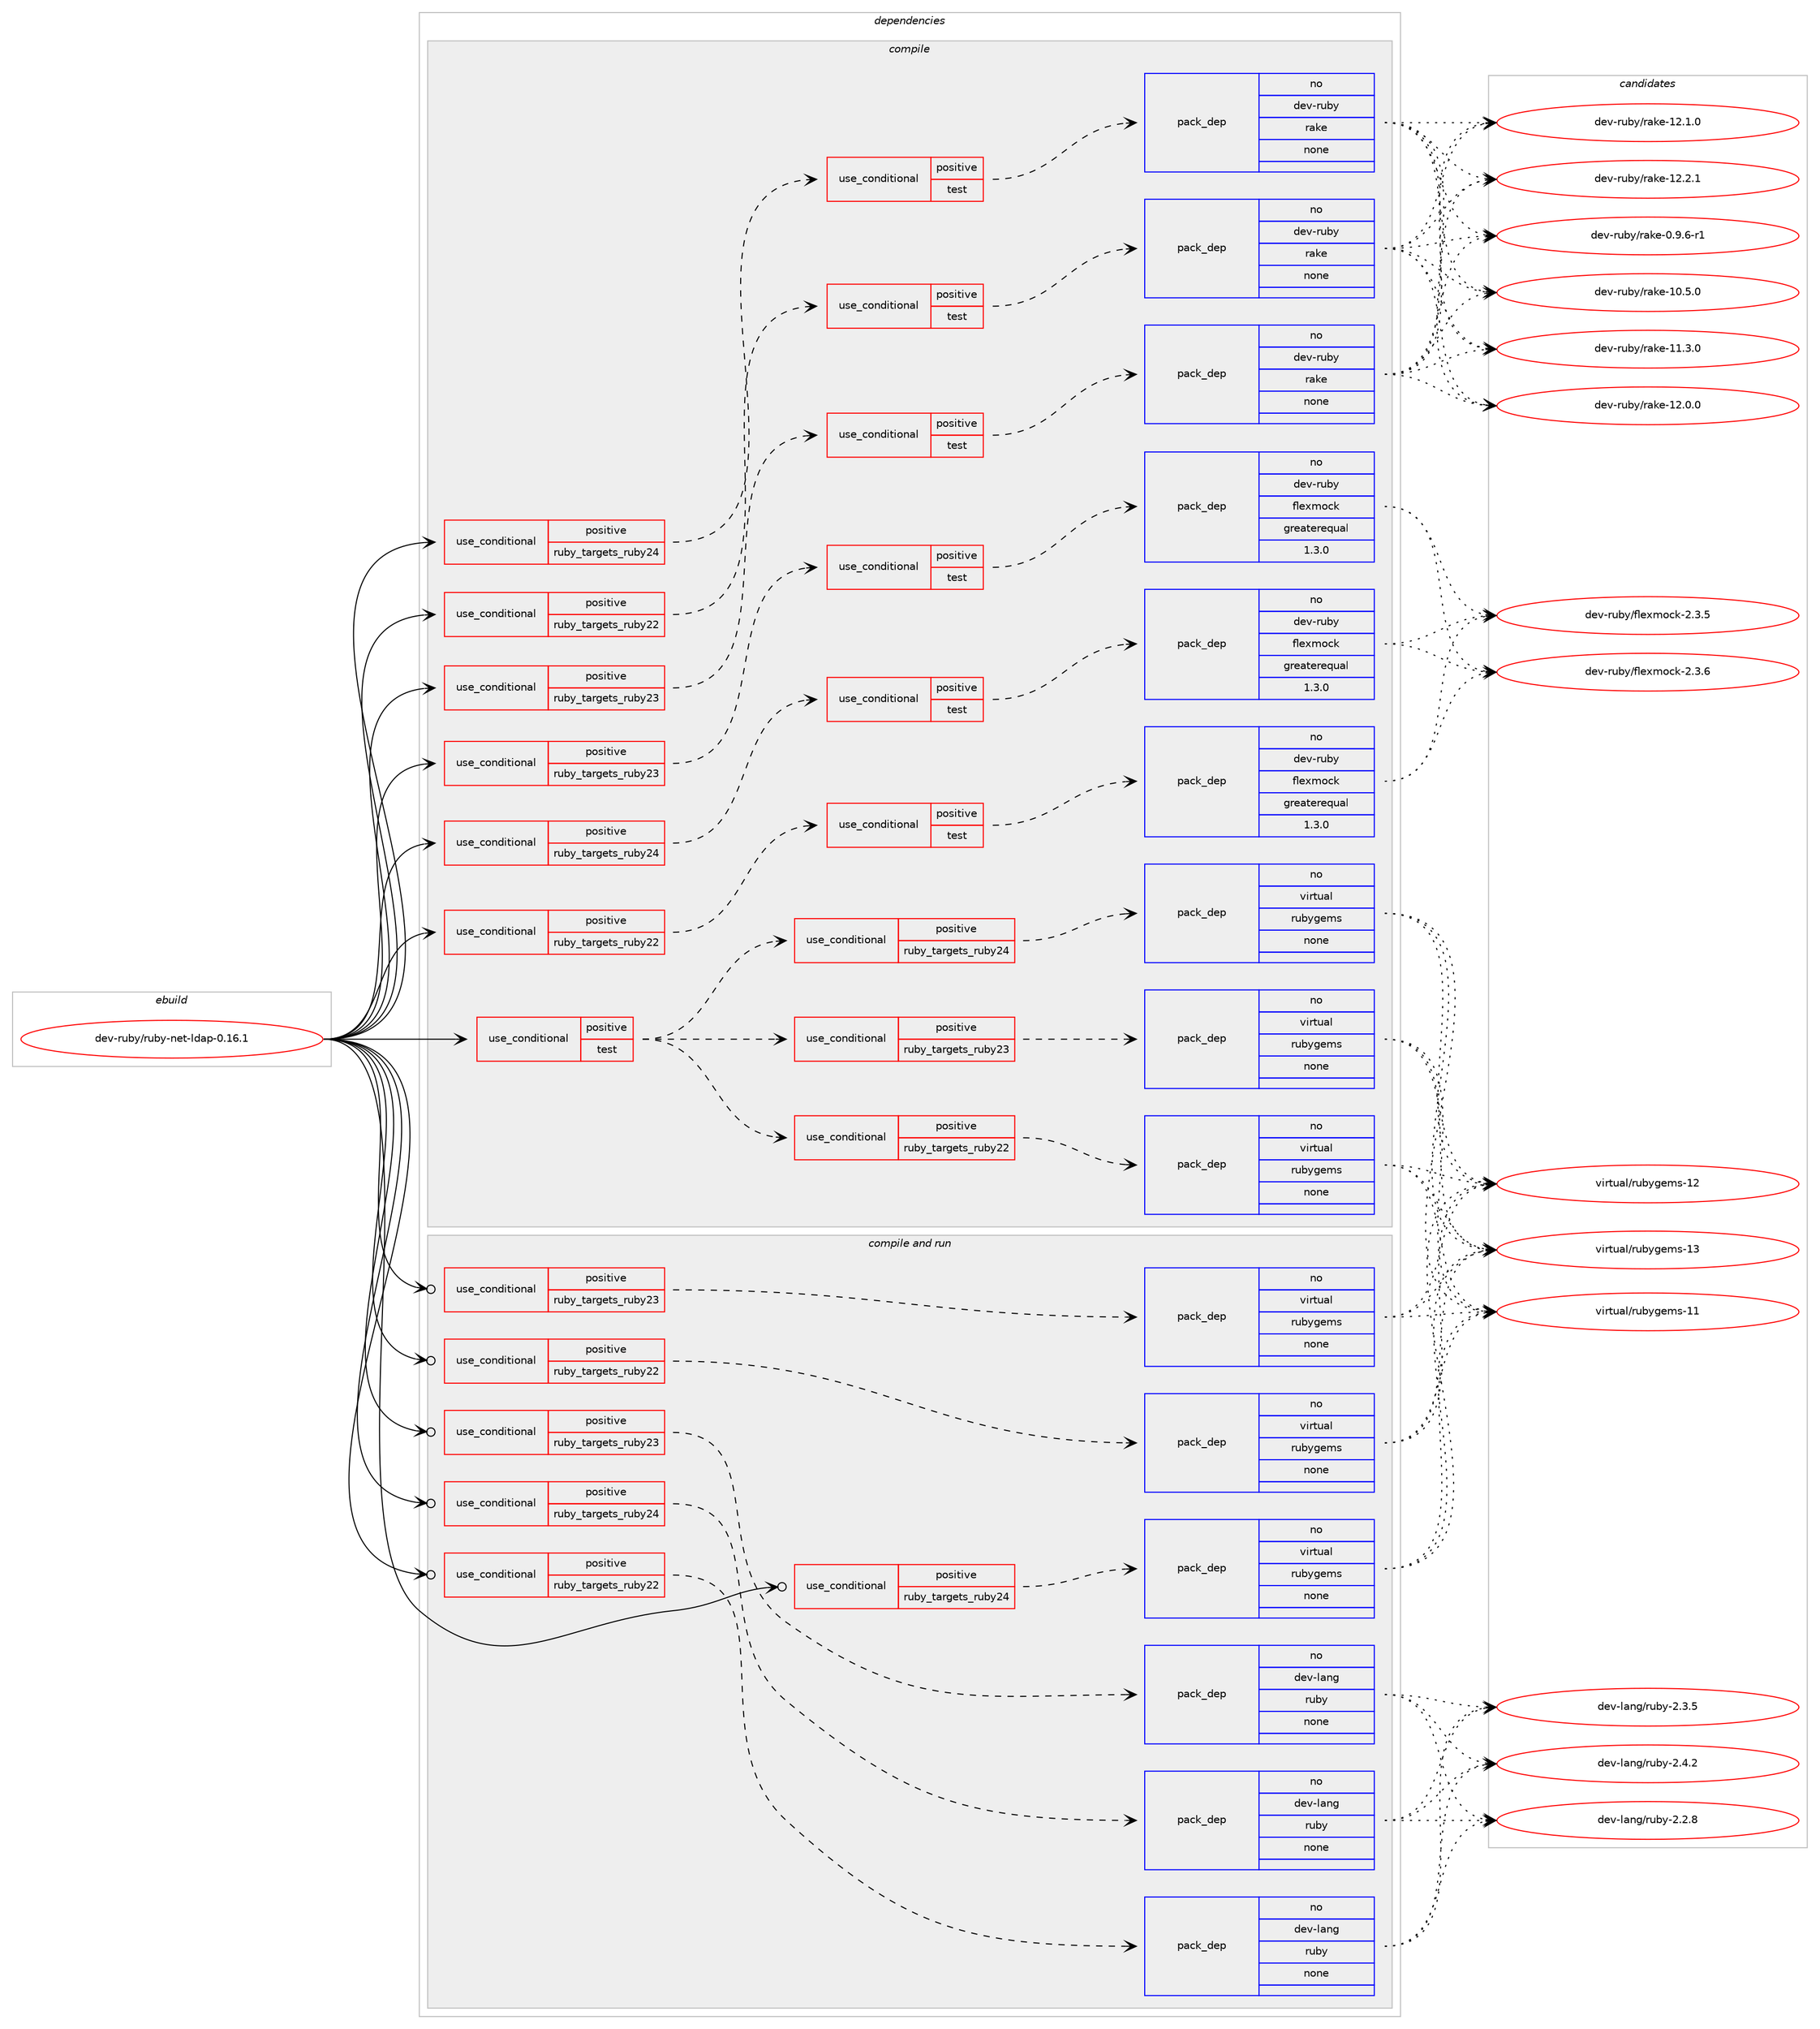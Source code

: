 digraph prolog {

# *************
# Graph options
# *************

newrank=true;
concentrate=true;
compound=true;
graph [rankdir=LR,fontname=Helvetica,fontsize=10,ranksep=1.5];#, ranksep=2.5, nodesep=0.2];
edge  [arrowhead=vee];
node  [fontname=Helvetica,fontsize=10];

# **********
# The ebuild
# **********

subgraph cluster_leftcol {
color=gray;
rank=same;
label=<<i>ebuild</i>>;
id [label="dev-ruby/ruby-net-ldap-0.16.1", color=red, width=4, href="../dev-ruby/ruby-net-ldap-0.16.1.svg"];
}

# ****************
# The dependencies
# ****************

subgraph cluster_midcol {
color=gray;
label=<<i>dependencies</i>>;
subgraph cluster_compile {
fillcolor="#eeeeee";
style=filled;
label=<<i>compile</i>>;
subgraph cond71403 {
dependency267586 [label=<<TABLE BORDER="0" CELLBORDER="1" CELLSPACING="0" CELLPADDING="4"><TR><TD ROWSPAN="3" CELLPADDING="10">use_conditional</TD></TR><TR><TD>positive</TD></TR><TR><TD>ruby_targets_ruby22</TD></TR></TABLE>>, shape=none, color=red];
subgraph cond71404 {
dependency267587 [label=<<TABLE BORDER="0" CELLBORDER="1" CELLSPACING="0" CELLPADDING="4"><TR><TD ROWSPAN="3" CELLPADDING="10">use_conditional</TD></TR><TR><TD>positive</TD></TR><TR><TD>test</TD></TR></TABLE>>, shape=none, color=red];
subgraph pack192069 {
dependency267588 [label=<<TABLE BORDER="0" CELLBORDER="1" CELLSPACING="0" CELLPADDING="4" WIDTH="220"><TR><TD ROWSPAN="6" CELLPADDING="30">pack_dep</TD></TR><TR><TD WIDTH="110">no</TD></TR><TR><TD>dev-ruby</TD></TR><TR><TD>flexmock</TD></TR><TR><TD>greaterequal</TD></TR><TR><TD>1.3.0</TD></TR></TABLE>>, shape=none, color=blue];
}
dependency267587:e -> dependency267588:w [weight=20,style="dashed",arrowhead="vee"];
}
dependency267586:e -> dependency267587:w [weight=20,style="dashed",arrowhead="vee"];
}
id:e -> dependency267586:w [weight=20,style="solid",arrowhead="vee"];
subgraph cond71405 {
dependency267589 [label=<<TABLE BORDER="0" CELLBORDER="1" CELLSPACING="0" CELLPADDING="4"><TR><TD ROWSPAN="3" CELLPADDING="10">use_conditional</TD></TR><TR><TD>positive</TD></TR><TR><TD>ruby_targets_ruby22</TD></TR></TABLE>>, shape=none, color=red];
subgraph cond71406 {
dependency267590 [label=<<TABLE BORDER="0" CELLBORDER="1" CELLSPACING="0" CELLPADDING="4"><TR><TD ROWSPAN="3" CELLPADDING="10">use_conditional</TD></TR><TR><TD>positive</TD></TR><TR><TD>test</TD></TR></TABLE>>, shape=none, color=red];
subgraph pack192070 {
dependency267591 [label=<<TABLE BORDER="0" CELLBORDER="1" CELLSPACING="0" CELLPADDING="4" WIDTH="220"><TR><TD ROWSPAN="6" CELLPADDING="30">pack_dep</TD></TR><TR><TD WIDTH="110">no</TD></TR><TR><TD>dev-ruby</TD></TR><TR><TD>rake</TD></TR><TR><TD>none</TD></TR><TR><TD></TD></TR></TABLE>>, shape=none, color=blue];
}
dependency267590:e -> dependency267591:w [weight=20,style="dashed",arrowhead="vee"];
}
dependency267589:e -> dependency267590:w [weight=20,style="dashed",arrowhead="vee"];
}
id:e -> dependency267589:w [weight=20,style="solid",arrowhead="vee"];
subgraph cond71407 {
dependency267592 [label=<<TABLE BORDER="0" CELLBORDER="1" CELLSPACING="0" CELLPADDING="4"><TR><TD ROWSPAN="3" CELLPADDING="10">use_conditional</TD></TR><TR><TD>positive</TD></TR><TR><TD>ruby_targets_ruby23</TD></TR></TABLE>>, shape=none, color=red];
subgraph cond71408 {
dependency267593 [label=<<TABLE BORDER="0" CELLBORDER="1" CELLSPACING="0" CELLPADDING="4"><TR><TD ROWSPAN="3" CELLPADDING="10">use_conditional</TD></TR><TR><TD>positive</TD></TR><TR><TD>test</TD></TR></TABLE>>, shape=none, color=red];
subgraph pack192071 {
dependency267594 [label=<<TABLE BORDER="0" CELLBORDER="1" CELLSPACING="0" CELLPADDING="4" WIDTH="220"><TR><TD ROWSPAN="6" CELLPADDING="30">pack_dep</TD></TR><TR><TD WIDTH="110">no</TD></TR><TR><TD>dev-ruby</TD></TR><TR><TD>flexmock</TD></TR><TR><TD>greaterequal</TD></TR><TR><TD>1.3.0</TD></TR></TABLE>>, shape=none, color=blue];
}
dependency267593:e -> dependency267594:w [weight=20,style="dashed",arrowhead="vee"];
}
dependency267592:e -> dependency267593:w [weight=20,style="dashed",arrowhead="vee"];
}
id:e -> dependency267592:w [weight=20,style="solid",arrowhead="vee"];
subgraph cond71409 {
dependency267595 [label=<<TABLE BORDER="0" CELLBORDER="1" CELLSPACING="0" CELLPADDING="4"><TR><TD ROWSPAN="3" CELLPADDING="10">use_conditional</TD></TR><TR><TD>positive</TD></TR><TR><TD>ruby_targets_ruby23</TD></TR></TABLE>>, shape=none, color=red];
subgraph cond71410 {
dependency267596 [label=<<TABLE BORDER="0" CELLBORDER="1" CELLSPACING="0" CELLPADDING="4"><TR><TD ROWSPAN="3" CELLPADDING="10">use_conditional</TD></TR><TR><TD>positive</TD></TR><TR><TD>test</TD></TR></TABLE>>, shape=none, color=red];
subgraph pack192072 {
dependency267597 [label=<<TABLE BORDER="0" CELLBORDER="1" CELLSPACING="0" CELLPADDING="4" WIDTH="220"><TR><TD ROWSPAN="6" CELLPADDING="30">pack_dep</TD></TR><TR><TD WIDTH="110">no</TD></TR><TR><TD>dev-ruby</TD></TR><TR><TD>rake</TD></TR><TR><TD>none</TD></TR><TR><TD></TD></TR></TABLE>>, shape=none, color=blue];
}
dependency267596:e -> dependency267597:w [weight=20,style="dashed",arrowhead="vee"];
}
dependency267595:e -> dependency267596:w [weight=20,style="dashed",arrowhead="vee"];
}
id:e -> dependency267595:w [weight=20,style="solid",arrowhead="vee"];
subgraph cond71411 {
dependency267598 [label=<<TABLE BORDER="0" CELLBORDER="1" CELLSPACING="0" CELLPADDING="4"><TR><TD ROWSPAN="3" CELLPADDING="10">use_conditional</TD></TR><TR><TD>positive</TD></TR><TR><TD>ruby_targets_ruby24</TD></TR></TABLE>>, shape=none, color=red];
subgraph cond71412 {
dependency267599 [label=<<TABLE BORDER="0" CELLBORDER="1" CELLSPACING="0" CELLPADDING="4"><TR><TD ROWSPAN="3" CELLPADDING="10">use_conditional</TD></TR><TR><TD>positive</TD></TR><TR><TD>test</TD></TR></TABLE>>, shape=none, color=red];
subgraph pack192073 {
dependency267600 [label=<<TABLE BORDER="0" CELLBORDER="1" CELLSPACING="0" CELLPADDING="4" WIDTH="220"><TR><TD ROWSPAN="6" CELLPADDING="30">pack_dep</TD></TR><TR><TD WIDTH="110">no</TD></TR><TR><TD>dev-ruby</TD></TR><TR><TD>flexmock</TD></TR><TR><TD>greaterequal</TD></TR><TR><TD>1.3.0</TD></TR></TABLE>>, shape=none, color=blue];
}
dependency267599:e -> dependency267600:w [weight=20,style="dashed",arrowhead="vee"];
}
dependency267598:e -> dependency267599:w [weight=20,style="dashed",arrowhead="vee"];
}
id:e -> dependency267598:w [weight=20,style="solid",arrowhead="vee"];
subgraph cond71413 {
dependency267601 [label=<<TABLE BORDER="0" CELLBORDER="1" CELLSPACING="0" CELLPADDING="4"><TR><TD ROWSPAN="3" CELLPADDING="10">use_conditional</TD></TR><TR><TD>positive</TD></TR><TR><TD>ruby_targets_ruby24</TD></TR></TABLE>>, shape=none, color=red];
subgraph cond71414 {
dependency267602 [label=<<TABLE BORDER="0" CELLBORDER="1" CELLSPACING="0" CELLPADDING="4"><TR><TD ROWSPAN="3" CELLPADDING="10">use_conditional</TD></TR><TR><TD>positive</TD></TR><TR><TD>test</TD></TR></TABLE>>, shape=none, color=red];
subgraph pack192074 {
dependency267603 [label=<<TABLE BORDER="0" CELLBORDER="1" CELLSPACING="0" CELLPADDING="4" WIDTH="220"><TR><TD ROWSPAN="6" CELLPADDING="30">pack_dep</TD></TR><TR><TD WIDTH="110">no</TD></TR><TR><TD>dev-ruby</TD></TR><TR><TD>rake</TD></TR><TR><TD>none</TD></TR><TR><TD></TD></TR></TABLE>>, shape=none, color=blue];
}
dependency267602:e -> dependency267603:w [weight=20,style="dashed",arrowhead="vee"];
}
dependency267601:e -> dependency267602:w [weight=20,style="dashed",arrowhead="vee"];
}
id:e -> dependency267601:w [weight=20,style="solid",arrowhead="vee"];
subgraph cond71415 {
dependency267604 [label=<<TABLE BORDER="0" CELLBORDER="1" CELLSPACING="0" CELLPADDING="4"><TR><TD ROWSPAN="3" CELLPADDING="10">use_conditional</TD></TR><TR><TD>positive</TD></TR><TR><TD>test</TD></TR></TABLE>>, shape=none, color=red];
subgraph cond71416 {
dependency267605 [label=<<TABLE BORDER="0" CELLBORDER="1" CELLSPACING="0" CELLPADDING="4"><TR><TD ROWSPAN="3" CELLPADDING="10">use_conditional</TD></TR><TR><TD>positive</TD></TR><TR><TD>ruby_targets_ruby22</TD></TR></TABLE>>, shape=none, color=red];
subgraph pack192075 {
dependency267606 [label=<<TABLE BORDER="0" CELLBORDER="1" CELLSPACING="0" CELLPADDING="4" WIDTH="220"><TR><TD ROWSPAN="6" CELLPADDING="30">pack_dep</TD></TR><TR><TD WIDTH="110">no</TD></TR><TR><TD>virtual</TD></TR><TR><TD>rubygems</TD></TR><TR><TD>none</TD></TR><TR><TD></TD></TR></TABLE>>, shape=none, color=blue];
}
dependency267605:e -> dependency267606:w [weight=20,style="dashed",arrowhead="vee"];
}
dependency267604:e -> dependency267605:w [weight=20,style="dashed",arrowhead="vee"];
subgraph cond71417 {
dependency267607 [label=<<TABLE BORDER="0" CELLBORDER="1" CELLSPACING="0" CELLPADDING="4"><TR><TD ROWSPAN="3" CELLPADDING="10">use_conditional</TD></TR><TR><TD>positive</TD></TR><TR><TD>ruby_targets_ruby23</TD></TR></TABLE>>, shape=none, color=red];
subgraph pack192076 {
dependency267608 [label=<<TABLE BORDER="0" CELLBORDER="1" CELLSPACING="0" CELLPADDING="4" WIDTH="220"><TR><TD ROWSPAN="6" CELLPADDING="30">pack_dep</TD></TR><TR><TD WIDTH="110">no</TD></TR><TR><TD>virtual</TD></TR><TR><TD>rubygems</TD></TR><TR><TD>none</TD></TR><TR><TD></TD></TR></TABLE>>, shape=none, color=blue];
}
dependency267607:e -> dependency267608:w [weight=20,style="dashed",arrowhead="vee"];
}
dependency267604:e -> dependency267607:w [weight=20,style="dashed",arrowhead="vee"];
subgraph cond71418 {
dependency267609 [label=<<TABLE BORDER="0" CELLBORDER="1" CELLSPACING="0" CELLPADDING="4"><TR><TD ROWSPAN="3" CELLPADDING="10">use_conditional</TD></TR><TR><TD>positive</TD></TR><TR><TD>ruby_targets_ruby24</TD></TR></TABLE>>, shape=none, color=red];
subgraph pack192077 {
dependency267610 [label=<<TABLE BORDER="0" CELLBORDER="1" CELLSPACING="0" CELLPADDING="4" WIDTH="220"><TR><TD ROWSPAN="6" CELLPADDING="30">pack_dep</TD></TR><TR><TD WIDTH="110">no</TD></TR><TR><TD>virtual</TD></TR><TR><TD>rubygems</TD></TR><TR><TD>none</TD></TR><TR><TD></TD></TR></TABLE>>, shape=none, color=blue];
}
dependency267609:e -> dependency267610:w [weight=20,style="dashed",arrowhead="vee"];
}
dependency267604:e -> dependency267609:w [weight=20,style="dashed",arrowhead="vee"];
}
id:e -> dependency267604:w [weight=20,style="solid",arrowhead="vee"];
}
subgraph cluster_compileandrun {
fillcolor="#eeeeee";
style=filled;
label=<<i>compile and run</i>>;
subgraph cond71419 {
dependency267611 [label=<<TABLE BORDER="0" CELLBORDER="1" CELLSPACING="0" CELLPADDING="4"><TR><TD ROWSPAN="3" CELLPADDING="10">use_conditional</TD></TR><TR><TD>positive</TD></TR><TR><TD>ruby_targets_ruby22</TD></TR></TABLE>>, shape=none, color=red];
subgraph pack192078 {
dependency267612 [label=<<TABLE BORDER="0" CELLBORDER="1" CELLSPACING="0" CELLPADDING="4" WIDTH="220"><TR><TD ROWSPAN="6" CELLPADDING="30">pack_dep</TD></TR><TR><TD WIDTH="110">no</TD></TR><TR><TD>dev-lang</TD></TR><TR><TD>ruby</TD></TR><TR><TD>none</TD></TR><TR><TD></TD></TR></TABLE>>, shape=none, color=blue];
}
dependency267611:e -> dependency267612:w [weight=20,style="dashed",arrowhead="vee"];
}
id:e -> dependency267611:w [weight=20,style="solid",arrowhead="odotvee"];
subgraph cond71420 {
dependency267613 [label=<<TABLE BORDER="0" CELLBORDER="1" CELLSPACING="0" CELLPADDING="4"><TR><TD ROWSPAN="3" CELLPADDING="10">use_conditional</TD></TR><TR><TD>positive</TD></TR><TR><TD>ruby_targets_ruby22</TD></TR></TABLE>>, shape=none, color=red];
subgraph pack192079 {
dependency267614 [label=<<TABLE BORDER="0" CELLBORDER="1" CELLSPACING="0" CELLPADDING="4" WIDTH="220"><TR><TD ROWSPAN="6" CELLPADDING="30">pack_dep</TD></TR><TR><TD WIDTH="110">no</TD></TR><TR><TD>virtual</TD></TR><TR><TD>rubygems</TD></TR><TR><TD>none</TD></TR><TR><TD></TD></TR></TABLE>>, shape=none, color=blue];
}
dependency267613:e -> dependency267614:w [weight=20,style="dashed",arrowhead="vee"];
}
id:e -> dependency267613:w [weight=20,style="solid",arrowhead="odotvee"];
subgraph cond71421 {
dependency267615 [label=<<TABLE BORDER="0" CELLBORDER="1" CELLSPACING="0" CELLPADDING="4"><TR><TD ROWSPAN="3" CELLPADDING="10">use_conditional</TD></TR><TR><TD>positive</TD></TR><TR><TD>ruby_targets_ruby23</TD></TR></TABLE>>, shape=none, color=red];
subgraph pack192080 {
dependency267616 [label=<<TABLE BORDER="0" CELLBORDER="1" CELLSPACING="0" CELLPADDING="4" WIDTH="220"><TR><TD ROWSPAN="6" CELLPADDING="30">pack_dep</TD></TR><TR><TD WIDTH="110">no</TD></TR><TR><TD>dev-lang</TD></TR><TR><TD>ruby</TD></TR><TR><TD>none</TD></TR><TR><TD></TD></TR></TABLE>>, shape=none, color=blue];
}
dependency267615:e -> dependency267616:w [weight=20,style="dashed",arrowhead="vee"];
}
id:e -> dependency267615:w [weight=20,style="solid",arrowhead="odotvee"];
subgraph cond71422 {
dependency267617 [label=<<TABLE BORDER="0" CELLBORDER="1" CELLSPACING="0" CELLPADDING="4"><TR><TD ROWSPAN="3" CELLPADDING="10">use_conditional</TD></TR><TR><TD>positive</TD></TR><TR><TD>ruby_targets_ruby23</TD></TR></TABLE>>, shape=none, color=red];
subgraph pack192081 {
dependency267618 [label=<<TABLE BORDER="0" CELLBORDER="1" CELLSPACING="0" CELLPADDING="4" WIDTH="220"><TR><TD ROWSPAN="6" CELLPADDING="30">pack_dep</TD></TR><TR><TD WIDTH="110">no</TD></TR><TR><TD>virtual</TD></TR><TR><TD>rubygems</TD></TR><TR><TD>none</TD></TR><TR><TD></TD></TR></TABLE>>, shape=none, color=blue];
}
dependency267617:e -> dependency267618:w [weight=20,style="dashed",arrowhead="vee"];
}
id:e -> dependency267617:w [weight=20,style="solid",arrowhead="odotvee"];
subgraph cond71423 {
dependency267619 [label=<<TABLE BORDER="0" CELLBORDER="1" CELLSPACING="0" CELLPADDING="4"><TR><TD ROWSPAN="3" CELLPADDING="10">use_conditional</TD></TR><TR><TD>positive</TD></TR><TR><TD>ruby_targets_ruby24</TD></TR></TABLE>>, shape=none, color=red];
subgraph pack192082 {
dependency267620 [label=<<TABLE BORDER="0" CELLBORDER="1" CELLSPACING="0" CELLPADDING="4" WIDTH="220"><TR><TD ROWSPAN="6" CELLPADDING="30">pack_dep</TD></TR><TR><TD WIDTH="110">no</TD></TR><TR><TD>dev-lang</TD></TR><TR><TD>ruby</TD></TR><TR><TD>none</TD></TR><TR><TD></TD></TR></TABLE>>, shape=none, color=blue];
}
dependency267619:e -> dependency267620:w [weight=20,style="dashed",arrowhead="vee"];
}
id:e -> dependency267619:w [weight=20,style="solid",arrowhead="odotvee"];
subgraph cond71424 {
dependency267621 [label=<<TABLE BORDER="0" CELLBORDER="1" CELLSPACING="0" CELLPADDING="4"><TR><TD ROWSPAN="3" CELLPADDING="10">use_conditional</TD></TR><TR><TD>positive</TD></TR><TR><TD>ruby_targets_ruby24</TD></TR></TABLE>>, shape=none, color=red];
subgraph pack192083 {
dependency267622 [label=<<TABLE BORDER="0" CELLBORDER="1" CELLSPACING="0" CELLPADDING="4" WIDTH="220"><TR><TD ROWSPAN="6" CELLPADDING="30">pack_dep</TD></TR><TR><TD WIDTH="110">no</TD></TR><TR><TD>virtual</TD></TR><TR><TD>rubygems</TD></TR><TR><TD>none</TD></TR><TR><TD></TD></TR></TABLE>>, shape=none, color=blue];
}
dependency267621:e -> dependency267622:w [weight=20,style="dashed",arrowhead="vee"];
}
id:e -> dependency267621:w [weight=20,style="solid",arrowhead="odotvee"];
}
subgraph cluster_run {
fillcolor="#eeeeee";
style=filled;
label=<<i>run</i>>;
}
}

# **************
# The candidates
# **************

subgraph cluster_choices {
rank=same;
color=gray;
label=<<i>candidates</i>>;

subgraph choice192069 {
color=black;
nodesep=1;
choice10010111845114117981214710210810112010911199107455046514653 [label="dev-ruby/flexmock-2.3.5", color=red, width=4,href="../dev-ruby/flexmock-2.3.5.svg"];
choice10010111845114117981214710210810112010911199107455046514654 [label="dev-ruby/flexmock-2.3.6", color=red, width=4,href="../dev-ruby/flexmock-2.3.6.svg"];
dependency267588:e -> choice10010111845114117981214710210810112010911199107455046514653:w [style=dotted,weight="100"];
dependency267588:e -> choice10010111845114117981214710210810112010911199107455046514654:w [style=dotted,weight="100"];
}
subgraph choice192070 {
color=black;
nodesep=1;
choice100101118451141179812147114971071014548465746544511449 [label="dev-ruby/rake-0.9.6-r1", color=red, width=4,href="../dev-ruby/rake-0.9.6-r1.svg"];
choice1001011184511411798121471149710710145494846534648 [label="dev-ruby/rake-10.5.0", color=red, width=4,href="../dev-ruby/rake-10.5.0.svg"];
choice1001011184511411798121471149710710145494946514648 [label="dev-ruby/rake-11.3.0", color=red, width=4,href="../dev-ruby/rake-11.3.0.svg"];
choice1001011184511411798121471149710710145495046484648 [label="dev-ruby/rake-12.0.0", color=red, width=4,href="../dev-ruby/rake-12.0.0.svg"];
choice1001011184511411798121471149710710145495046494648 [label="dev-ruby/rake-12.1.0", color=red, width=4,href="../dev-ruby/rake-12.1.0.svg"];
choice1001011184511411798121471149710710145495046504649 [label="dev-ruby/rake-12.2.1", color=red, width=4,href="../dev-ruby/rake-12.2.1.svg"];
dependency267591:e -> choice100101118451141179812147114971071014548465746544511449:w [style=dotted,weight="100"];
dependency267591:e -> choice1001011184511411798121471149710710145494846534648:w [style=dotted,weight="100"];
dependency267591:e -> choice1001011184511411798121471149710710145494946514648:w [style=dotted,weight="100"];
dependency267591:e -> choice1001011184511411798121471149710710145495046484648:w [style=dotted,weight="100"];
dependency267591:e -> choice1001011184511411798121471149710710145495046494648:w [style=dotted,weight="100"];
dependency267591:e -> choice1001011184511411798121471149710710145495046504649:w [style=dotted,weight="100"];
}
subgraph choice192071 {
color=black;
nodesep=1;
choice10010111845114117981214710210810112010911199107455046514653 [label="dev-ruby/flexmock-2.3.5", color=red, width=4,href="../dev-ruby/flexmock-2.3.5.svg"];
choice10010111845114117981214710210810112010911199107455046514654 [label="dev-ruby/flexmock-2.3.6", color=red, width=4,href="../dev-ruby/flexmock-2.3.6.svg"];
dependency267594:e -> choice10010111845114117981214710210810112010911199107455046514653:w [style=dotted,weight="100"];
dependency267594:e -> choice10010111845114117981214710210810112010911199107455046514654:w [style=dotted,weight="100"];
}
subgraph choice192072 {
color=black;
nodesep=1;
choice100101118451141179812147114971071014548465746544511449 [label="dev-ruby/rake-0.9.6-r1", color=red, width=4,href="../dev-ruby/rake-0.9.6-r1.svg"];
choice1001011184511411798121471149710710145494846534648 [label="dev-ruby/rake-10.5.0", color=red, width=4,href="../dev-ruby/rake-10.5.0.svg"];
choice1001011184511411798121471149710710145494946514648 [label="dev-ruby/rake-11.3.0", color=red, width=4,href="../dev-ruby/rake-11.3.0.svg"];
choice1001011184511411798121471149710710145495046484648 [label="dev-ruby/rake-12.0.0", color=red, width=4,href="../dev-ruby/rake-12.0.0.svg"];
choice1001011184511411798121471149710710145495046494648 [label="dev-ruby/rake-12.1.0", color=red, width=4,href="../dev-ruby/rake-12.1.0.svg"];
choice1001011184511411798121471149710710145495046504649 [label="dev-ruby/rake-12.2.1", color=red, width=4,href="../dev-ruby/rake-12.2.1.svg"];
dependency267597:e -> choice100101118451141179812147114971071014548465746544511449:w [style=dotted,weight="100"];
dependency267597:e -> choice1001011184511411798121471149710710145494846534648:w [style=dotted,weight="100"];
dependency267597:e -> choice1001011184511411798121471149710710145494946514648:w [style=dotted,weight="100"];
dependency267597:e -> choice1001011184511411798121471149710710145495046484648:w [style=dotted,weight="100"];
dependency267597:e -> choice1001011184511411798121471149710710145495046494648:w [style=dotted,weight="100"];
dependency267597:e -> choice1001011184511411798121471149710710145495046504649:w [style=dotted,weight="100"];
}
subgraph choice192073 {
color=black;
nodesep=1;
choice10010111845114117981214710210810112010911199107455046514653 [label="dev-ruby/flexmock-2.3.5", color=red, width=4,href="../dev-ruby/flexmock-2.3.5.svg"];
choice10010111845114117981214710210810112010911199107455046514654 [label="dev-ruby/flexmock-2.3.6", color=red, width=4,href="../dev-ruby/flexmock-2.3.6.svg"];
dependency267600:e -> choice10010111845114117981214710210810112010911199107455046514653:w [style=dotted,weight="100"];
dependency267600:e -> choice10010111845114117981214710210810112010911199107455046514654:w [style=dotted,weight="100"];
}
subgraph choice192074 {
color=black;
nodesep=1;
choice100101118451141179812147114971071014548465746544511449 [label="dev-ruby/rake-0.9.6-r1", color=red, width=4,href="../dev-ruby/rake-0.9.6-r1.svg"];
choice1001011184511411798121471149710710145494846534648 [label="dev-ruby/rake-10.5.0", color=red, width=4,href="../dev-ruby/rake-10.5.0.svg"];
choice1001011184511411798121471149710710145494946514648 [label="dev-ruby/rake-11.3.0", color=red, width=4,href="../dev-ruby/rake-11.3.0.svg"];
choice1001011184511411798121471149710710145495046484648 [label="dev-ruby/rake-12.0.0", color=red, width=4,href="../dev-ruby/rake-12.0.0.svg"];
choice1001011184511411798121471149710710145495046494648 [label="dev-ruby/rake-12.1.0", color=red, width=4,href="../dev-ruby/rake-12.1.0.svg"];
choice1001011184511411798121471149710710145495046504649 [label="dev-ruby/rake-12.2.1", color=red, width=4,href="../dev-ruby/rake-12.2.1.svg"];
dependency267603:e -> choice100101118451141179812147114971071014548465746544511449:w [style=dotted,weight="100"];
dependency267603:e -> choice1001011184511411798121471149710710145494846534648:w [style=dotted,weight="100"];
dependency267603:e -> choice1001011184511411798121471149710710145494946514648:w [style=dotted,weight="100"];
dependency267603:e -> choice1001011184511411798121471149710710145495046484648:w [style=dotted,weight="100"];
dependency267603:e -> choice1001011184511411798121471149710710145495046494648:w [style=dotted,weight="100"];
dependency267603:e -> choice1001011184511411798121471149710710145495046504649:w [style=dotted,weight="100"];
}
subgraph choice192075 {
color=black;
nodesep=1;
choice118105114116117971084711411798121103101109115454949 [label="virtual/rubygems-11", color=red, width=4,href="../virtual/rubygems-11.svg"];
choice118105114116117971084711411798121103101109115454950 [label="virtual/rubygems-12", color=red, width=4,href="../virtual/rubygems-12.svg"];
choice118105114116117971084711411798121103101109115454951 [label="virtual/rubygems-13", color=red, width=4,href="../virtual/rubygems-13.svg"];
dependency267606:e -> choice118105114116117971084711411798121103101109115454949:w [style=dotted,weight="100"];
dependency267606:e -> choice118105114116117971084711411798121103101109115454950:w [style=dotted,weight="100"];
dependency267606:e -> choice118105114116117971084711411798121103101109115454951:w [style=dotted,weight="100"];
}
subgraph choice192076 {
color=black;
nodesep=1;
choice118105114116117971084711411798121103101109115454949 [label="virtual/rubygems-11", color=red, width=4,href="../virtual/rubygems-11.svg"];
choice118105114116117971084711411798121103101109115454950 [label="virtual/rubygems-12", color=red, width=4,href="../virtual/rubygems-12.svg"];
choice118105114116117971084711411798121103101109115454951 [label="virtual/rubygems-13", color=red, width=4,href="../virtual/rubygems-13.svg"];
dependency267608:e -> choice118105114116117971084711411798121103101109115454949:w [style=dotted,weight="100"];
dependency267608:e -> choice118105114116117971084711411798121103101109115454950:w [style=dotted,weight="100"];
dependency267608:e -> choice118105114116117971084711411798121103101109115454951:w [style=dotted,weight="100"];
}
subgraph choice192077 {
color=black;
nodesep=1;
choice118105114116117971084711411798121103101109115454949 [label="virtual/rubygems-11", color=red, width=4,href="../virtual/rubygems-11.svg"];
choice118105114116117971084711411798121103101109115454950 [label="virtual/rubygems-12", color=red, width=4,href="../virtual/rubygems-12.svg"];
choice118105114116117971084711411798121103101109115454951 [label="virtual/rubygems-13", color=red, width=4,href="../virtual/rubygems-13.svg"];
dependency267610:e -> choice118105114116117971084711411798121103101109115454949:w [style=dotted,weight="100"];
dependency267610:e -> choice118105114116117971084711411798121103101109115454950:w [style=dotted,weight="100"];
dependency267610:e -> choice118105114116117971084711411798121103101109115454951:w [style=dotted,weight="100"];
}
subgraph choice192078 {
color=black;
nodesep=1;
choice10010111845108971101034711411798121455046504656 [label="dev-lang/ruby-2.2.8", color=red, width=4,href="../dev-lang/ruby-2.2.8.svg"];
choice10010111845108971101034711411798121455046514653 [label="dev-lang/ruby-2.3.5", color=red, width=4,href="../dev-lang/ruby-2.3.5.svg"];
choice10010111845108971101034711411798121455046524650 [label="dev-lang/ruby-2.4.2", color=red, width=4,href="../dev-lang/ruby-2.4.2.svg"];
dependency267612:e -> choice10010111845108971101034711411798121455046504656:w [style=dotted,weight="100"];
dependency267612:e -> choice10010111845108971101034711411798121455046514653:w [style=dotted,weight="100"];
dependency267612:e -> choice10010111845108971101034711411798121455046524650:w [style=dotted,weight="100"];
}
subgraph choice192079 {
color=black;
nodesep=1;
choice118105114116117971084711411798121103101109115454949 [label="virtual/rubygems-11", color=red, width=4,href="../virtual/rubygems-11.svg"];
choice118105114116117971084711411798121103101109115454950 [label="virtual/rubygems-12", color=red, width=4,href="../virtual/rubygems-12.svg"];
choice118105114116117971084711411798121103101109115454951 [label="virtual/rubygems-13", color=red, width=4,href="../virtual/rubygems-13.svg"];
dependency267614:e -> choice118105114116117971084711411798121103101109115454949:w [style=dotted,weight="100"];
dependency267614:e -> choice118105114116117971084711411798121103101109115454950:w [style=dotted,weight="100"];
dependency267614:e -> choice118105114116117971084711411798121103101109115454951:w [style=dotted,weight="100"];
}
subgraph choice192080 {
color=black;
nodesep=1;
choice10010111845108971101034711411798121455046504656 [label="dev-lang/ruby-2.2.8", color=red, width=4,href="../dev-lang/ruby-2.2.8.svg"];
choice10010111845108971101034711411798121455046514653 [label="dev-lang/ruby-2.3.5", color=red, width=4,href="../dev-lang/ruby-2.3.5.svg"];
choice10010111845108971101034711411798121455046524650 [label="dev-lang/ruby-2.4.2", color=red, width=4,href="../dev-lang/ruby-2.4.2.svg"];
dependency267616:e -> choice10010111845108971101034711411798121455046504656:w [style=dotted,weight="100"];
dependency267616:e -> choice10010111845108971101034711411798121455046514653:w [style=dotted,weight="100"];
dependency267616:e -> choice10010111845108971101034711411798121455046524650:w [style=dotted,weight="100"];
}
subgraph choice192081 {
color=black;
nodesep=1;
choice118105114116117971084711411798121103101109115454949 [label="virtual/rubygems-11", color=red, width=4,href="../virtual/rubygems-11.svg"];
choice118105114116117971084711411798121103101109115454950 [label="virtual/rubygems-12", color=red, width=4,href="../virtual/rubygems-12.svg"];
choice118105114116117971084711411798121103101109115454951 [label="virtual/rubygems-13", color=red, width=4,href="../virtual/rubygems-13.svg"];
dependency267618:e -> choice118105114116117971084711411798121103101109115454949:w [style=dotted,weight="100"];
dependency267618:e -> choice118105114116117971084711411798121103101109115454950:w [style=dotted,weight="100"];
dependency267618:e -> choice118105114116117971084711411798121103101109115454951:w [style=dotted,weight="100"];
}
subgraph choice192082 {
color=black;
nodesep=1;
choice10010111845108971101034711411798121455046504656 [label="dev-lang/ruby-2.2.8", color=red, width=4,href="../dev-lang/ruby-2.2.8.svg"];
choice10010111845108971101034711411798121455046514653 [label="dev-lang/ruby-2.3.5", color=red, width=4,href="../dev-lang/ruby-2.3.5.svg"];
choice10010111845108971101034711411798121455046524650 [label="dev-lang/ruby-2.4.2", color=red, width=4,href="../dev-lang/ruby-2.4.2.svg"];
dependency267620:e -> choice10010111845108971101034711411798121455046504656:w [style=dotted,weight="100"];
dependency267620:e -> choice10010111845108971101034711411798121455046514653:w [style=dotted,weight="100"];
dependency267620:e -> choice10010111845108971101034711411798121455046524650:w [style=dotted,weight="100"];
}
subgraph choice192083 {
color=black;
nodesep=1;
choice118105114116117971084711411798121103101109115454949 [label="virtual/rubygems-11", color=red, width=4,href="../virtual/rubygems-11.svg"];
choice118105114116117971084711411798121103101109115454950 [label="virtual/rubygems-12", color=red, width=4,href="../virtual/rubygems-12.svg"];
choice118105114116117971084711411798121103101109115454951 [label="virtual/rubygems-13", color=red, width=4,href="../virtual/rubygems-13.svg"];
dependency267622:e -> choice118105114116117971084711411798121103101109115454949:w [style=dotted,weight="100"];
dependency267622:e -> choice118105114116117971084711411798121103101109115454950:w [style=dotted,weight="100"];
dependency267622:e -> choice118105114116117971084711411798121103101109115454951:w [style=dotted,weight="100"];
}
}

}
